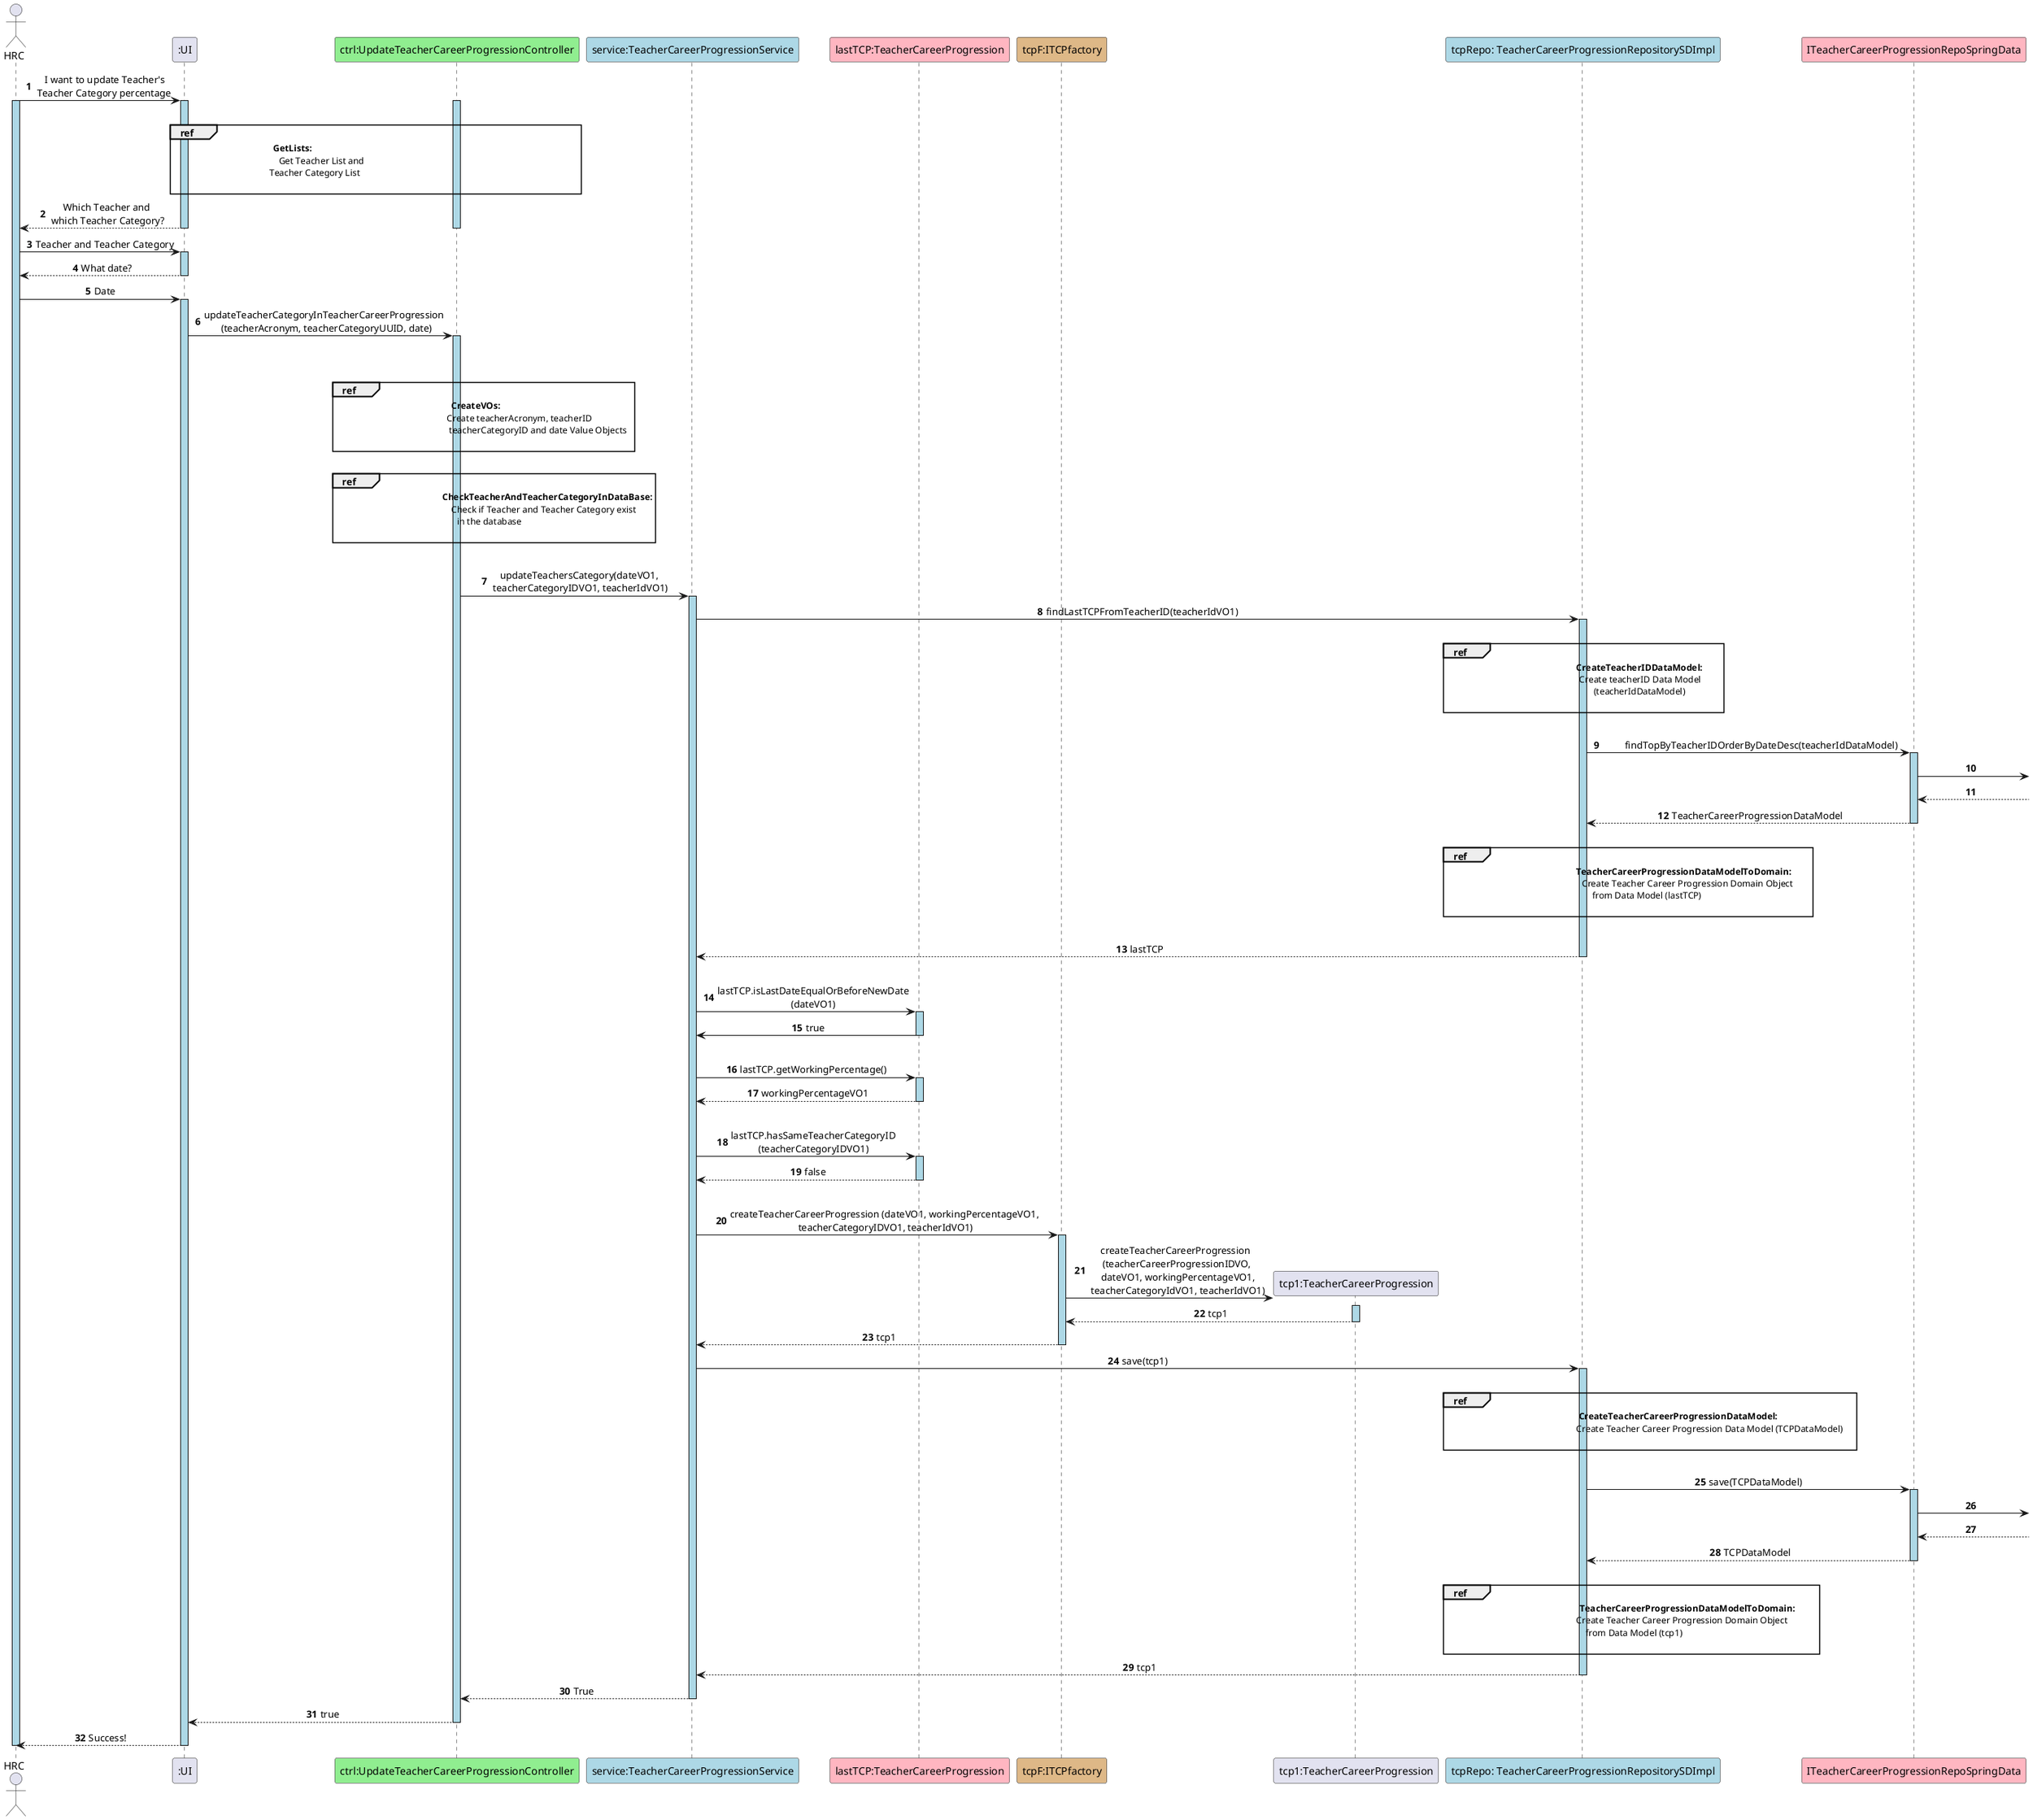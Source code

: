 @startuml
skinparam sequenceMessageAlign center
skinparam sequenceLifeLineBackgroundColor lightblue
autonumber

actor HRC
participant ":UI" as UI
participant "ctrl:UpdateTeacherCareerProgressionController" as Controller #lightgreen
participant "service:TeacherCareerProgressionService" as service #lightblue
participant "lastTCP:TeacherCareerProgression" as TCP #lightpink
participant "tcpF:ITCPfactory" as TCPf #burlywood
participant "tcp1:TeacherCareerProgression" as TCP1
participant "tcpRepo: TeacherCareerProgressionRepositorySDImpl" as TCPRepo #lightblue
participant "ITeacherCareerProgressionRepoSpringData" as TCPRepoSpringData #lightpink


HRC -> UI : I want to update Teacher's\n Teacher Category percentage\t
activate HRC
activate UI
|||
activate Controller
ref over UI, Controller
**GetLists:** \t \t\t\t\t\t\t\t\t
  Get Teacher List and \t\t\t\t\t\t\t
  Teacher Category List\t\t\t\t\t\t\t

end ref
UI --> HRC : Which Teacher and\n which Teacher Category?
deactivate UI
deactivate Controller
HRC -> UI: Teacher and Teacher Category
activate UI
UI --> HRC: What date?
deactivate UI
HRC -> UI: Date
activate UI
UI -> Controller : updateTeacherCategoryInTeacherCareerProgression \n (teacherAcronym, teacherCategoryUUID, date)
activate Controller
|||
ref over Controller
\t\t\t\t** CreateVOs:** \t\t\t\t\t
    \t \t \t \t \tCreate teacherAcronym, teacherID \t\t
     \t \t \t \t \t\t teacherCategoryID and date Value Objects \t

end ref
|||
ref over Controller
\t\t\t\t\t**      CheckTeacherAndTeacherCategoryInDataBase:**
    \t\t\t\t\t   Check if Teacher and Teacher Category exist
    \t\t\t\tin the database\t\t\t\t\t

end ref
deactivate service
|||
Controller -> service : updateTeachersCategory(dateVO1,\n teacherCategoryIDVO1, teacherIdVO1)
activate service
service -> TCPRepo : findLastTCPFromTeacherID(teacherIdVO1)
activate TCPRepo
|||
ref over TCPRepo
\t\t\t\t\t\t\t**CreateTeacherIDDataModel:** \t
    \t \t \t \t \t \t  Create teacherID Data Model \t
    \t\t\t\t\t\t(teacherIdDataModel)

end ref
|||
TCPRepo -> TCPRepoSpringData : \t findTopByTeacherIDOrderByDateDesc(teacherIdDataModel) \t
activate TCPRepoSpringData
TCPRepoSpringData ->
TCPRepoSpringData <--
TCPRepoSpringData --> TCPRepo : TeacherCareerProgressionDataModel
deactivate TCPRepoSpringData
|||
ref over TCPRepo
\t\t\t\t\t\t\t**TeacherCareerProgressionDataModelToDomain:** \t
    \t\t\t\t\t\t\tCreate Teacher Career Progression Domain Object\t
    \t\tfrom Data Model (lastTCP)

end ref
|||
TCPRepo --> service : lastTCP
deactivate TCPRepo
|||
service -> TCP : lastTCP.isLastDateEqualOrBeforeNewDate\n(dateVO1)
activate TCP
TCP -> service : true
deactivate TCP
|||
service -> TCP : lastTCP.getWorkingPercentage()
activate TCP
TCP --> service : workingPercentageVO1
deactivate TCP
|||
service -> TCP : lastTCP.hasSameTeacherCategoryID\n(teacherCategoryIDVO1)
activate TCP
TCP --> service : false
deactivate TCP
|||
service -> TCPf : createTeacherCareerProgression (dateVO1, workingPercentageVO1,\n teacherCategoryIDVO1, teacherIdVO1)
activate TCPf
TCPf -> TCP1** : createTeacherCareerProgression \n(teacherCareerProgressionIDVO,\n dateVO1, workingPercentageVO1,\n teacherCategoryIdVO1, teacherIdVO1)
activate TCP1
TCP1 --> TCPf : tcp1
deactivate TCP1
TCPf --> service : tcp1
deactivate TCPf
service -> TCPRepo: save(tcp1)
activate TCPRepo
|||
ref over TCPRepo
\t\t\t\t**CreateTeacherCareerProgressionDataModel:** \t
    \t\t\t\t\t\t\tCreate Teacher Career Progression Data Model (TCPDataModel)\t

end ref
|||
TCPRepo -> TCPRepoSpringData: save(TCPDataModel)
activate TCPRepoSpringData
TCPRepoSpringData ->
TCPRepoSpringData <--
TCPRepoSpringData --> TCPRepo: TCPDataModel
deactivate TCPRepoSpringData
|||
ref over TCPRepo
\t\t\t\t\t\t\t**TeacherCareerProgressionDataModelToDomain:** \t
    \t\t\t\t\t\t\tCreate Teacher Career Progression Domain Object\t\t
    \t\tfrom Data Model (tcp1)\t\t

end ref
TCPRepo --> service: tcp1
deactivate TCPRepo
service --> Controller: True
deactivate service
Controller --> UI : true
deactivate Controller
UI --> HRC : Success!
deactivate UI
deactivate HRC
@enduml